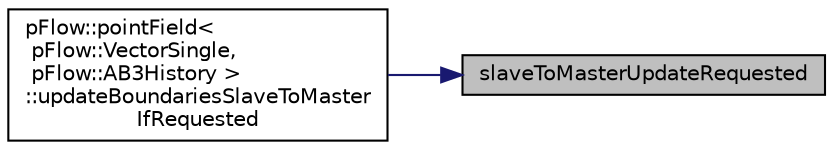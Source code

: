 digraph "slaveToMasterUpdateRequested"
{
 // LATEX_PDF_SIZE
  edge [fontname="Helvetica",fontsize="10",labelfontname="Helvetica",labelfontsize="10"];
  node [fontname="Helvetica",fontsize="10",shape=record];
  rankdir="RL";
  Node1 [label="slaveToMasterUpdateRequested",height=0.2,width=0.4,color="black", fillcolor="grey75", style="filled", fontcolor="black",tooltip=" "];
  Node1 -> Node2 [dir="back",color="midnightblue",fontsize="10",style="solid",fontname="Helvetica"];
  Node2 [label="pFlow::pointField\<\l pFlow::VectorSingle,\l pFlow::AB3History \>\l::updateBoundariesSlaveToMaster\lIfRequested",height=0.2,width=0.4,color="black", fillcolor="white", style="filled",URL="$classpFlow_1_1pointField.html#a4df96ffd1fa1b1fad9fc5dbd8bf03431",tooltip="update boundaries if it is requested previousely (slave to master)."];
}
